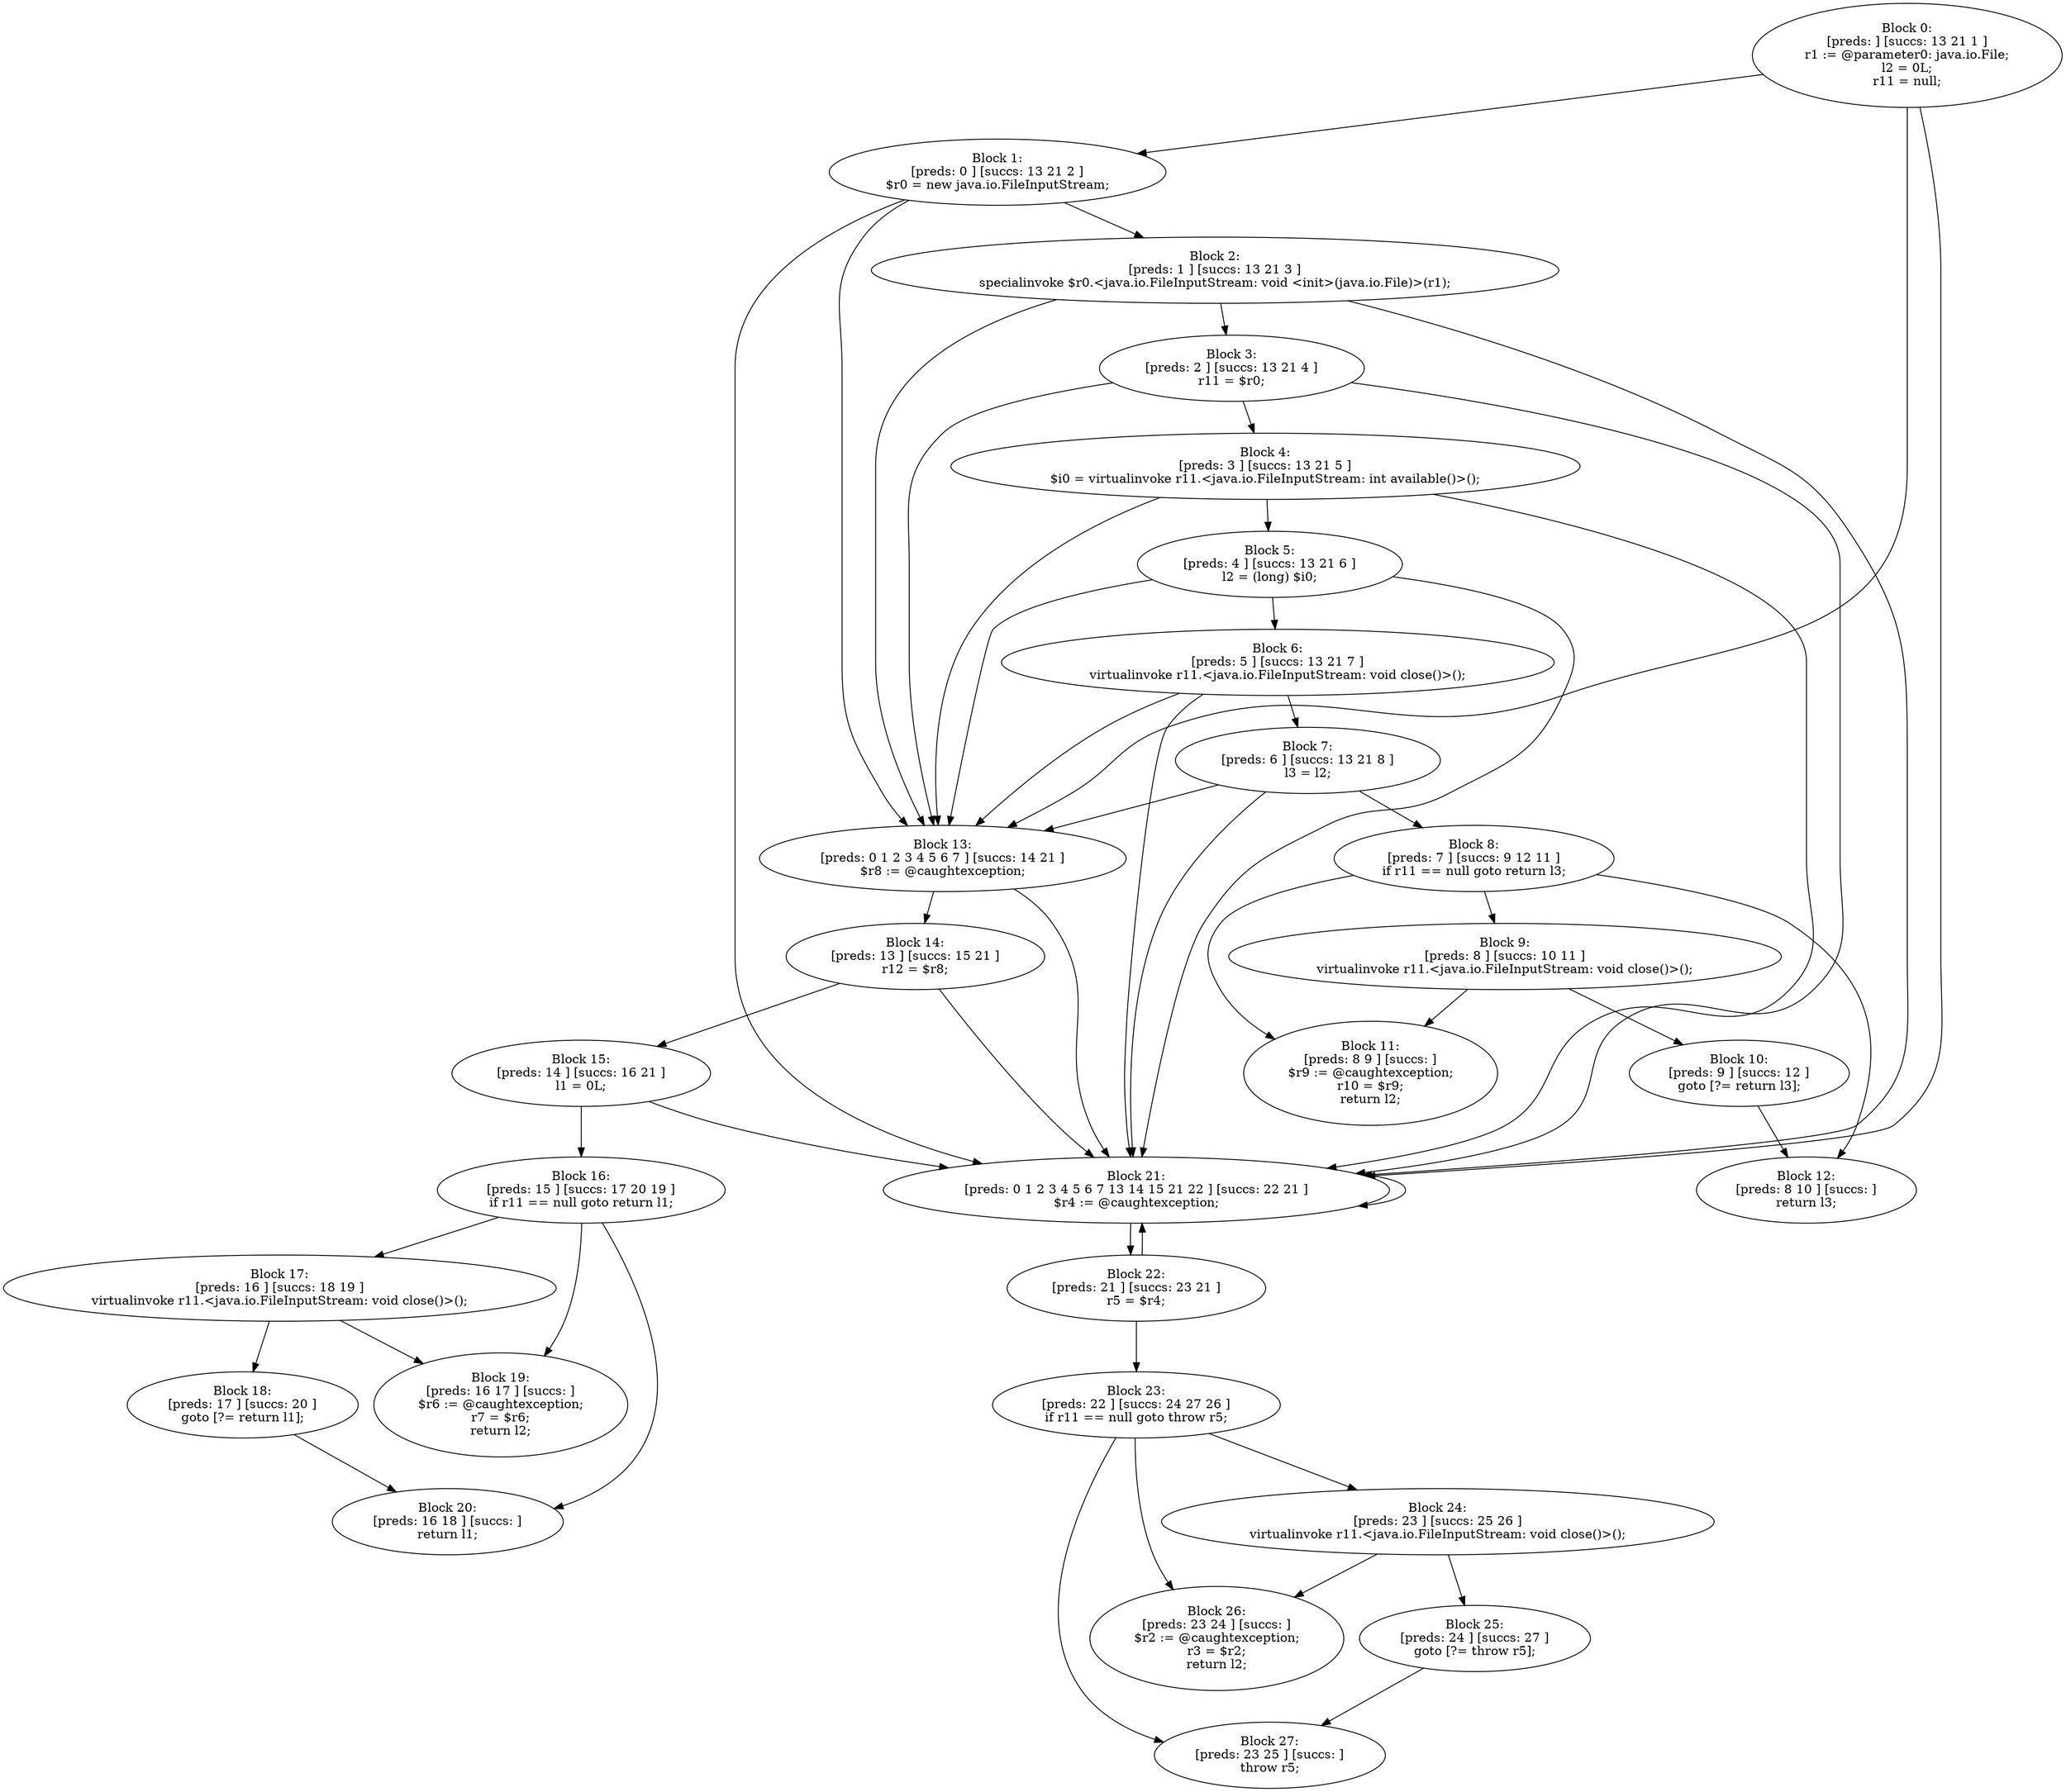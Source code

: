 digraph "unitGraph" {
    "Block 0:
[preds: ] [succs: 13 21 1 ]
r1 := @parameter0: java.io.File;
l2 = 0L;
r11 = null;
"
    "Block 1:
[preds: 0 ] [succs: 13 21 2 ]
$r0 = new java.io.FileInputStream;
"
    "Block 2:
[preds: 1 ] [succs: 13 21 3 ]
specialinvoke $r0.<java.io.FileInputStream: void <init>(java.io.File)>(r1);
"
    "Block 3:
[preds: 2 ] [succs: 13 21 4 ]
r11 = $r0;
"
    "Block 4:
[preds: 3 ] [succs: 13 21 5 ]
$i0 = virtualinvoke r11.<java.io.FileInputStream: int available()>();
"
    "Block 5:
[preds: 4 ] [succs: 13 21 6 ]
l2 = (long) $i0;
"
    "Block 6:
[preds: 5 ] [succs: 13 21 7 ]
virtualinvoke r11.<java.io.FileInputStream: void close()>();
"
    "Block 7:
[preds: 6 ] [succs: 13 21 8 ]
l3 = l2;
"
    "Block 8:
[preds: 7 ] [succs: 9 12 11 ]
if r11 == null goto return l3;
"
    "Block 9:
[preds: 8 ] [succs: 10 11 ]
virtualinvoke r11.<java.io.FileInputStream: void close()>();
"
    "Block 10:
[preds: 9 ] [succs: 12 ]
goto [?= return l3];
"
    "Block 11:
[preds: 8 9 ] [succs: ]
$r9 := @caughtexception;
r10 = $r9;
return l2;
"
    "Block 12:
[preds: 8 10 ] [succs: ]
return l3;
"
    "Block 13:
[preds: 0 1 2 3 4 5 6 7 ] [succs: 14 21 ]
$r8 := @caughtexception;
"
    "Block 14:
[preds: 13 ] [succs: 15 21 ]
r12 = $r8;
"
    "Block 15:
[preds: 14 ] [succs: 16 21 ]
l1 = 0L;
"
    "Block 16:
[preds: 15 ] [succs: 17 20 19 ]
if r11 == null goto return l1;
"
    "Block 17:
[preds: 16 ] [succs: 18 19 ]
virtualinvoke r11.<java.io.FileInputStream: void close()>();
"
    "Block 18:
[preds: 17 ] [succs: 20 ]
goto [?= return l1];
"
    "Block 19:
[preds: 16 17 ] [succs: ]
$r6 := @caughtexception;
r7 = $r6;
return l2;
"
    "Block 20:
[preds: 16 18 ] [succs: ]
return l1;
"
    "Block 21:
[preds: 0 1 2 3 4 5 6 7 13 14 15 21 22 ] [succs: 22 21 ]
$r4 := @caughtexception;
"
    "Block 22:
[preds: 21 ] [succs: 23 21 ]
r5 = $r4;
"
    "Block 23:
[preds: 22 ] [succs: 24 27 26 ]
if r11 == null goto throw r5;
"
    "Block 24:
[preds: 23 ] [succs: 25 26 ]
virtualinvoke r11.<java.io.FileInputStream: void close()>();
"
    "Block 25:
[preds: 24 ] [succs: 27 ]
goto [?= throw r5];
"
    "Block 26:
[preds: 23 24 ] [succs: ]
$r2 := @caughtexception;
r3 = $r2;
return l2;
"
    "Block 27:
[preds: 23 25 ] [succs: ]
throw r5;
"
    "Block 0:
[preds: ] [succs: 13 21 1 ]
r1 := @parameter0: java.io.File;
l2 = 0L;
r11 = null;
"->"Block 13:
[preds: 0 1 2 3 4 5 6 7 ] [succs: 14 21 ]
$r8 := @caughtexception;
";
    "Block 0:
[preds: ] [succs: 13 21 1 ]
r1 := @parameter0: java.io.File;
l2 = 0L;
r11 = null;
"->"Block 21:
[preds: 0 1 2 3 4 5 6 7 13 14 15 21 22 ] [succs: 22 21 ]
$r4 := @caughtexception;
";
    "Block 0:
[preds: ] [succs: 13 21 1 ]
r1 := @parameter0: java.io.File;
l2 = 0L;
r11 = null;
"->"Block 1:
[preds: 0 ] [succs: 13 21 2 ]
$r0 = new java.io.FileInputStream;
";
    "Block 1:
[preds: 0 ] [succs: 13 21 2 ]
$r0 = new java.io.FileInputStream;
"->"Block 13:
[preds: 0 1 2 3 4 5 6 7 ] [succs: 14 21 ]
$r8 := @caughtexception;
";
    "Block 1:
[preds: 0 ] [succs: 13 21 2 ]
$r0 = new java.io.FileInputStream;
"->"Block 21:
[preds: 0 1 2 3 4 5 6 7 13 14 15 21 22 ] [succs: 22 21 ]
$r4 := @caughtexception;
";
    "Block 1:
[preds: 0 ] [succs: 13 21 2 ]
$r0 = new java.io.FileInputStream;
"->"Block 2:
[preds: 1 ] [succs: 13 21 3 ]
specialinvoke $r0.<java.io.FileInputStream: void <init>(java.io.File)>(r1);
";
    "Block 2:
[preds: 1 ] [succs: 13 21 3 ]
specialinvoke $r0.<java.io.FileInputStream: void <init>(java.io.File)>(r1);
"->"Block 13:
[preds: 0 1 2 3 4 5 6 7 ] [succs: 14 21 ]
$r8 := @caughtexception;
";
    "Block 2:
[preds: 1 ] [succs: 13 21 3 ]
specialinvoke $r0.<java.io.FileInputStream: void <init>(java.io.File)>(r1);
"->"Block 21:
[preds: 0 1 2 3 4 5 6 7 13 14 15 21 22 ] [succs: 22 21 ]
$r4 := @caughtexception;
";
    "Block 2:
[preds: 1 ] [succs: 13 21 3 ]
specialinvoke $r0.<java.io.FileInputStream: void <init>(java.io.File)>(r1);
"->"Block 3:
[preds: 2 ] [succs: 13 21 4 ]
r11 = $r0;
";
    "Block 3:
[preds: 2 ] [succs: 13 21 4 ]
r11 = $r0;
"->"Block 13:
[preds: 0 1 2 3 4 5 6 7 ] [succs: 14 21 ]
$r8 := @caughtexception;
";
    "Block 3:
[preds: 2 ] [succs: 13 21 4 ]
r11 = $r0;
"->"Block 21:
[preds: 0 1 2 3 4 5 6 7 13 14 15 21 22 ] [succs: 22 21 ]
$r4 := @caughtexception;
";
    "Block 3:
[preds: 2 ] [succs: 13 21 4 ]
r11 = $r0;
"->"Block 4:
[preds: 3 ] [succs: 13 21 5 ]
$i0 = virtualinvoke r11.<java.io.FileInputStream: int available()>();
";
    "Block 4:
[preds: 3 ] [succs: 13 21 5 ]
$i0 = virtualinvoke r11.<java.io.FileInputStream: int available()>();
"->"Block 13:
[preds: 0 1 2 3 4 5 6 7 ] [succs: 14 21 ]
$r8 := @caughtexception;
";
    "Block 4:
[preds: 3 ] [succs: 13 21 5 ]
$i0 = virtualinvoke r11.<java.io.FileInputStream: int available()>();
"->"Block 21:
[preds: 0 1 2 3 4 5 6 7 13 14 15 21 22 ] [succs: 22 21 ]
$r4 := @caughtexception;
";
    "Block 4:
[preds: 3 ] [succs: 13 21 5 ]
$i0 = virtualinvoke r11.<java.io.FileInputStream: int available()>();
"->"Block 5:
[preds: 4 ] [succs: 13 21 6 ]
l2 = (long) $i0;
";
    "Block 5:
[preds: 4 ] [succs: 13 21 6 ]
l2 = (long) $i0;
"->"Block 13:
[preds: 0 1 2 3 4 5 6 7 ] [succs: 14 21 ]
$r8 := @caughtexception;
";
    "Block 5:
[preds: 4 ] [succs: 13 21 6 ]
l2 = (long) $i0;
"->"Block 21:
[preds: 0 1 2 3 4 5 6 7 13 14 15 21 22 ] [succs: 22 21 ]
$r4 := @caughtexception;
";
    "Block 5:
[preds: 4 ] [succs: 13 21 6 ]
l2 = (long) $i0;
"->"Block 6:
[preds: 5 ] [succs: 13 21 7 ]
virtualinvoke r11.<java.io.FileInputStream: void close()>();
";
    "Block 6:
[preds: 5 ] [succs: 13 21 7 ]
virtualinvoke r11.<java.io.FileInputStream: void close()>();
"->"Block 13:
[preds: 0 1 2 3 4 5 6 7 ] [succs: 14 21 ]
$r8 := @caughtexception;
";
    "Block 6:
[preds: 5 ] [succs: 13 21 7 ]
virtualinvoke r11.<java.io.FileInputStream: void close()>();
"->"Block 21:
[preds: 0 1 2 3 4 5 6 7 13 14 15 21 22 ] [succs: 22 21 ]
$r4 := @caughtexception;
";
    "Block 6:
[preds: 5 ] [succs: 13 21 7 ]
virtualinvoke r11.<java.io.FileInputStream: void close()>();
"->"Block 7:
[preds: 6 ] [succs: 13 21 8 ]
l3 = l2;
";
    "Block 7:
[preds: 6 ] [succs: 13 21 8 ]
l3 = l2;
"->"Block 13:
[preds: 0 1 2 3 4 5 6 7 ] [succs: 14 21 ]
$r8 := @caughtexception;
";
    "Block 7:
[preds: 6 ] [succs: 13 21 8 ]
l3 = l2;
"->"Block 21:
[preds: 0 1 2 3 4 5 6 7 13 14 15 21 22 ] [succs: 22 21 ]
$r4 := @caughtexception;
";
    "Block 7:
[preds: 6 ] [succs: 13 21 8 ]
l3 = l2;
"->"Block 8:
[preds: 7 ] [succs: 9 12 11 ]
if r11 == null goto return l3;
";
    "Block 8:
[preds: 7 ] [succs: 9 12 11 ]
if r11 == null goto return l3;
"->"Block 9:
[preds: 8 ] [succs: 10 11 ]
virtualinvoke r11.<java.io.FileInputStream: void close()>();
";
    "Block 8:
[preds: 7 ] [succs: 9 12 11 ]
if r11 == null goto return l3;
"->"Block 12:
[preds: 8 10 ] [succs: ]
return l3;
";
    "Block 8:
[preds: 7 ] [succs: 9 12 11 ]
if r11 == null goto return l3;
"->"Block 11:
[preds: 8 9 ] [succs: ]
$r9 := @caughtexception;
r10 = $r9;
return l2;
";
    "Block 9:
[preds: 8 ] [succs: 10 11 ]
virtualinvoke r11.<java.io.FileInputStream: void close()>();
"->"Block 10:
[preds: 9 ] [succs: 12 ]
goto [?= return l3];
";
    "Block 9:
[preds: 8 ] [succs: 10 11 ]
virtualinvoke r11.<java.io.FileInputStream: void close()>();
"->"Block 11:
[preds: 8 9 ] [succs: ]
$r9 := @caughtexception;
r10 = $r9;
return l2;
";
    "Block 10:
[preds: 9 ] [succs: 12 ]
goto [?= return l3];
"->"Block 12:
[preds: 8 10 ] [succs: ]
return l3;
";
    "Block 13:
[preds: 0 1 2 3 4 5 6 7 ] [succs: 14 21 ]
$r8 := @caughtexception;
"->"Block 14:
[preds: 13 ] [succs: 15 21 ]
r12 = $r8;
";
    "Block 13:
[preds: 0 1 2 3 4 5 6 7 ] [succs: 14 21 ]
$r8 := @caughtexception;
"->"Block 21:
[preds: 0 1 2 3 4 5 6 7 13 14 15 21 22 ] [succs: 22 21 ]
$r4 := @caughtexception;
";
    "Block 14:
[preds: 13 ] [succs: 15 21 ]
r12 = $r8;
"->"Block 15:
[preds: 14 ] [succs: 16 21 ]
l1 = 0L;
";
    "Block 14:
[preds: 13 ] [succs: 15 21 ]
r12 = $r8;
"->"Block 21:
[preds: 0 1 2 3 4 5 6 7 13 14 15 21 22 ] [succs: 22 21 ]
$r4 := @caughtexception;
";
    "Block 15:
[preds: 14 ] [succs: 16 21 ]
l1 = 0L;
"->"Block 16:
[preds: 15 ] [succs: 17 20 19 ]
if r11 == null goto return l1;
";
    "Block 15:
[preds: 14 ] [succs: 16 21 ]
l1 = 0L;
"->"Block 21:
[preds: 0 1 2 3 4 5 6 7 13 14 15 21 22 ] [succs: 22 21 ]
$r4 := @caughtexception;
";
    "Block 16:
[preds: 15 ] [succs: 17 20 19 ]
if r11 == null goto return l1;
"->"Block 17:
[preds: 16 ] [succs: 18 19 ]
virtualinvoke r11.<java.io.FileInputStream: void close()>();
";
    "Block 16:
[preds: 15 ] [succs: 17 20 19 ]
if r11 == null goto return l1;
"->"Block 20:
[preds: 16 18 ] [succs: ]
return l1;
";
    "Block 16:
[preds: 15 ] [succs: 17 20 19 ]
if r11 == null goto return l1;
"->"Block 19:
[preds: 16 17 ] [succs: ]
$r6 := @caughtexception;
r7 = $r6;
return l2;
";
    "Block 17:
[preds: 16 ] [succs: 18 19 ]
virtualinvoke r11.<java.io.FileInputStream: void close()>();
"->"Block 18:
[preds: 17 ] [succs: 20 ]
goto [?= return l1];
";
    "Block 17:
[preds: 16 ] [succs: 18 19 ]
virtualinvoke r11.<java.io.FileInputStream: void close()>();
"->"Block 19:
[preds: 16 17 ] [succs: ]
$r6 := @caughtexception;
r7 = $r6;
return l2;
";
    "Block 18:
[preds: 17 ] [succs: 20 ]
goto [?= return l1];
"->"Block 20:
[preds: 16 18 ] [succs: ]
return l1;
";
    "Block 21:
[preds: 0 1 2 3 4 5 6 7 13 14 15 21 22 ] [succs: 22 21 ]
$r4 := @caughtexception;
"->"Block 22:
[preds: 21 ] [succs: 23 21 ]
r5 = $r4;
";
    "Block 21:
[preds: 0 1 2 3 4 5 6 7 13 14 15 21 22 ] [succs: 22 21 ]
$r4 := @caughtexception;
"->"Block 21:
[preds: 0 1 2 3 4 5 6 7 13 14 15 21 22 ] [succs: 22 21 ]
$r4 := @caughtexception;
";
    "Block 22:
[preds: 21 ] [succs: 23 21 ]
r5 = $r4;
"->"Block 23:
[preds: 22 ] [succs: 24 27 26 ]
if r11 == null goto throw r5;
";
    "Block 22:
[preds: 21 ] [succs: 23 21 ]
r5 = $r4;
"->"Block 21:
[preds: 0 1 2 3 4 5 6 7 13 14 15 21 22 ] [succs: 22 21 ]
$r4 := @caughtexception;
";
    "Block 23:
[preds: 22 ] [succs: 24 27 26 ]
if r11 == null goto throw r5;
"->"Block 24:
[preds: 23 ] [succs: 25 26 ]
virtualinvoke r11.<java.io.FileInputStream: void close()>();
";
    "Block 23:
[preds: 22 ] [succs: 24 27 26 ]
if r11 == null goto throw r5;
"->"Block 27:
[preds: 23 25 ] [succs: ]
throw r5;
";
    "Block 23:
[preds: 22 ] [succs: 24 27 26 ]
if r11 == null goto throw r5;
"->"Block 26:
[preds: 23 24 ] [succs: ]
$r2 := @caughtexception;
r3 = $r2;
return l2;
";
    "Block 24:
[preds: 23 ] [succs: 25 26 ]
virtualinvoke r11.<java.io.FileInputStream: void close()>();
"->"Block 25:
[preds: 24 ] [succs: 27 ]
goto [?= throw r5];
";
    "Block 24:
[preds: 23 ] [succs: 25 26 ]
virtualinvoke r11.<java.io.FileInputStream: void close()>();
"->"Block 26:
[preds: 23 24 ] [succs: ]
$r2 := @caughtexception;
r3 = $r2;
return l2;
";
    "Block 25:
[preds: 24 ] [succs: 27 ]
goto [?= throw r5];
"->"Block 27:
[preds: 23 25 ] [succs: ]
throw r5;
";
}
